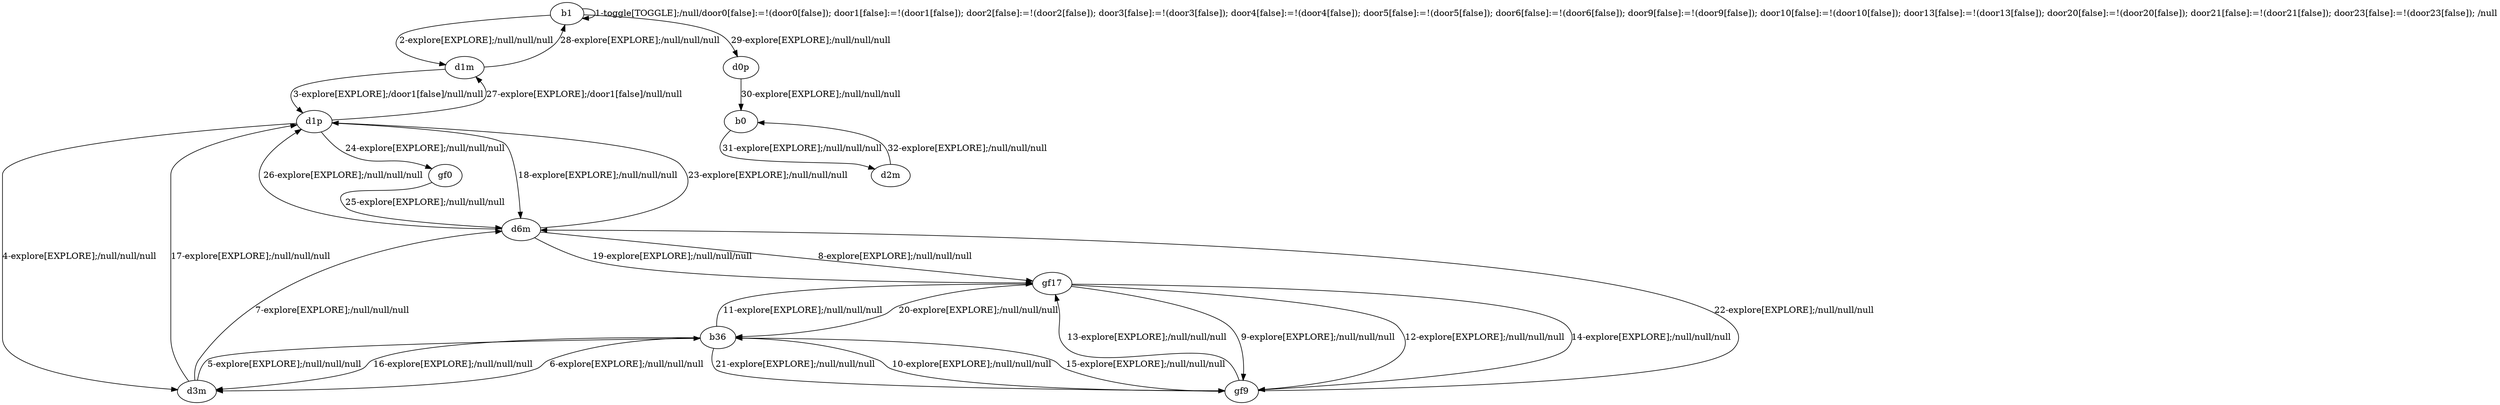 # Total number of goals covered by this test: 1
# gf9 --> gf17

digraph g {
"b1" -> "b1" [label = "1-toggle[TOGGLE];/null/door0[false]:=!(door0[false]); door1[false]:=!(door1[false]); door2[false]:=!(door2[false]); door3[false]:=!(door3[false]); door4[false]:=!(door4[false]); door5[false]:=!(door5[false]); door6[false]:=!(door6[false]); door9[false]:=!(door9[false]); door10[false]:=!(door10[false]); door13[false]:=!(door13[false]); door20[false]:=!(door20[false]); door21[false]:=!(door21[false]); door23[false]:=!(door23[false]); /null"];
"b1" -> "d1m" [label = "2-explore[EXPLORE];/null/null/null"];
"d1m" -> "d1p" [label = "3-explore[EXPLORE];/door1[false]/null/null"];
"d1p" -> "d3m" [label = "4-explore[EXPLORE];/null/null/null"];
"d3m" -> "b36" [label = "5-explore[EXPLORE];/null/null/null"];
"b36" -> "d3m" [label = "6-explore[EXPLORE];/null/null/null"];
"d3m" -> "d6m" [label = "7-explore[EXPLORE];/null/null/null"];
"d6m" -> "gf17" [label = "8-explore[EXPLORE];/null/null/null"];
"gf17" -> "gf9" [label = "9-explore[EXPLORE];/null/null/null"];
"gf9" -> "b36" [label = "10-explore[EXPLORE];/null/null/null"];
"b36" -> "gf17" [label = "11-explore[EXPLORE];/null/null/null"];
"gf17" -> "gf9" [label = "12-explore[EXPLORE];/null/null/null"];
"gf9" -> "gf17" [label = "13-explore[EXPLORE];/null/null/null"];
"gf17" -> "gf9" [label = "14-explore[EXPLORE];/null/null/null"];
"gf9" -> "b36" [label = "15-explore[EXPLORE];/null/null/null"];
"b36" -> "d3m" [label = "16-explore[EXPLORE];/null/null/null"];
"d3m" -> "d1p" [label = "17-explore[EXPLORE];/null/null/null"];
"d1p" -> "d6m" [label = "18-explore[EXPLORE];/null/null/null"];
"d6m" -> "gf17" [label = "19-explore[EXPLORE];/null/null/null"];
"gf17" -> "b36" [label = "20-explore[EXPLORE];/null/null/null"];
"b36" -> "gf9" [label = "21-explore[EXPLORE];/null/null/null"];
"gf9" -> "d6m" [label = "22-explore[EXPLORE];/null/null/null"];
"d6m" -> "d1p" [label = "23-explore[EXPLORE];/null/null/null"];
"d1p" -> "gf0" [label = "24-explore[EXPLORE];/null/null/null"];
"gf0" -> "d6m" [label = "25-explore[EXPLORE];/null/null/null"];
"d6m" -> "d1p" [label = "26-explore[EXPLORE];/null/null/null"];
"d1p" -> "d1m" [label = "27-explore[EXPLORE];/door1[false]/null/null"];
"d1m" -> "b1" [label = "28-explore[EXPLORE];/null/null/null"];
"b1" -> "d0p" [label = "29-explore[EXPLORE];/null/null/null"];
"d0p" -> "b0" [label = "30-explore[EXPLORE];/null/null/null"];
"b0" -> "d2m" [label = "31-explore[EXPLORE];/null/null/null"];
"d2m" -> "b0" [label = "32-explore[EXPLORE];/null/null/null"];
}